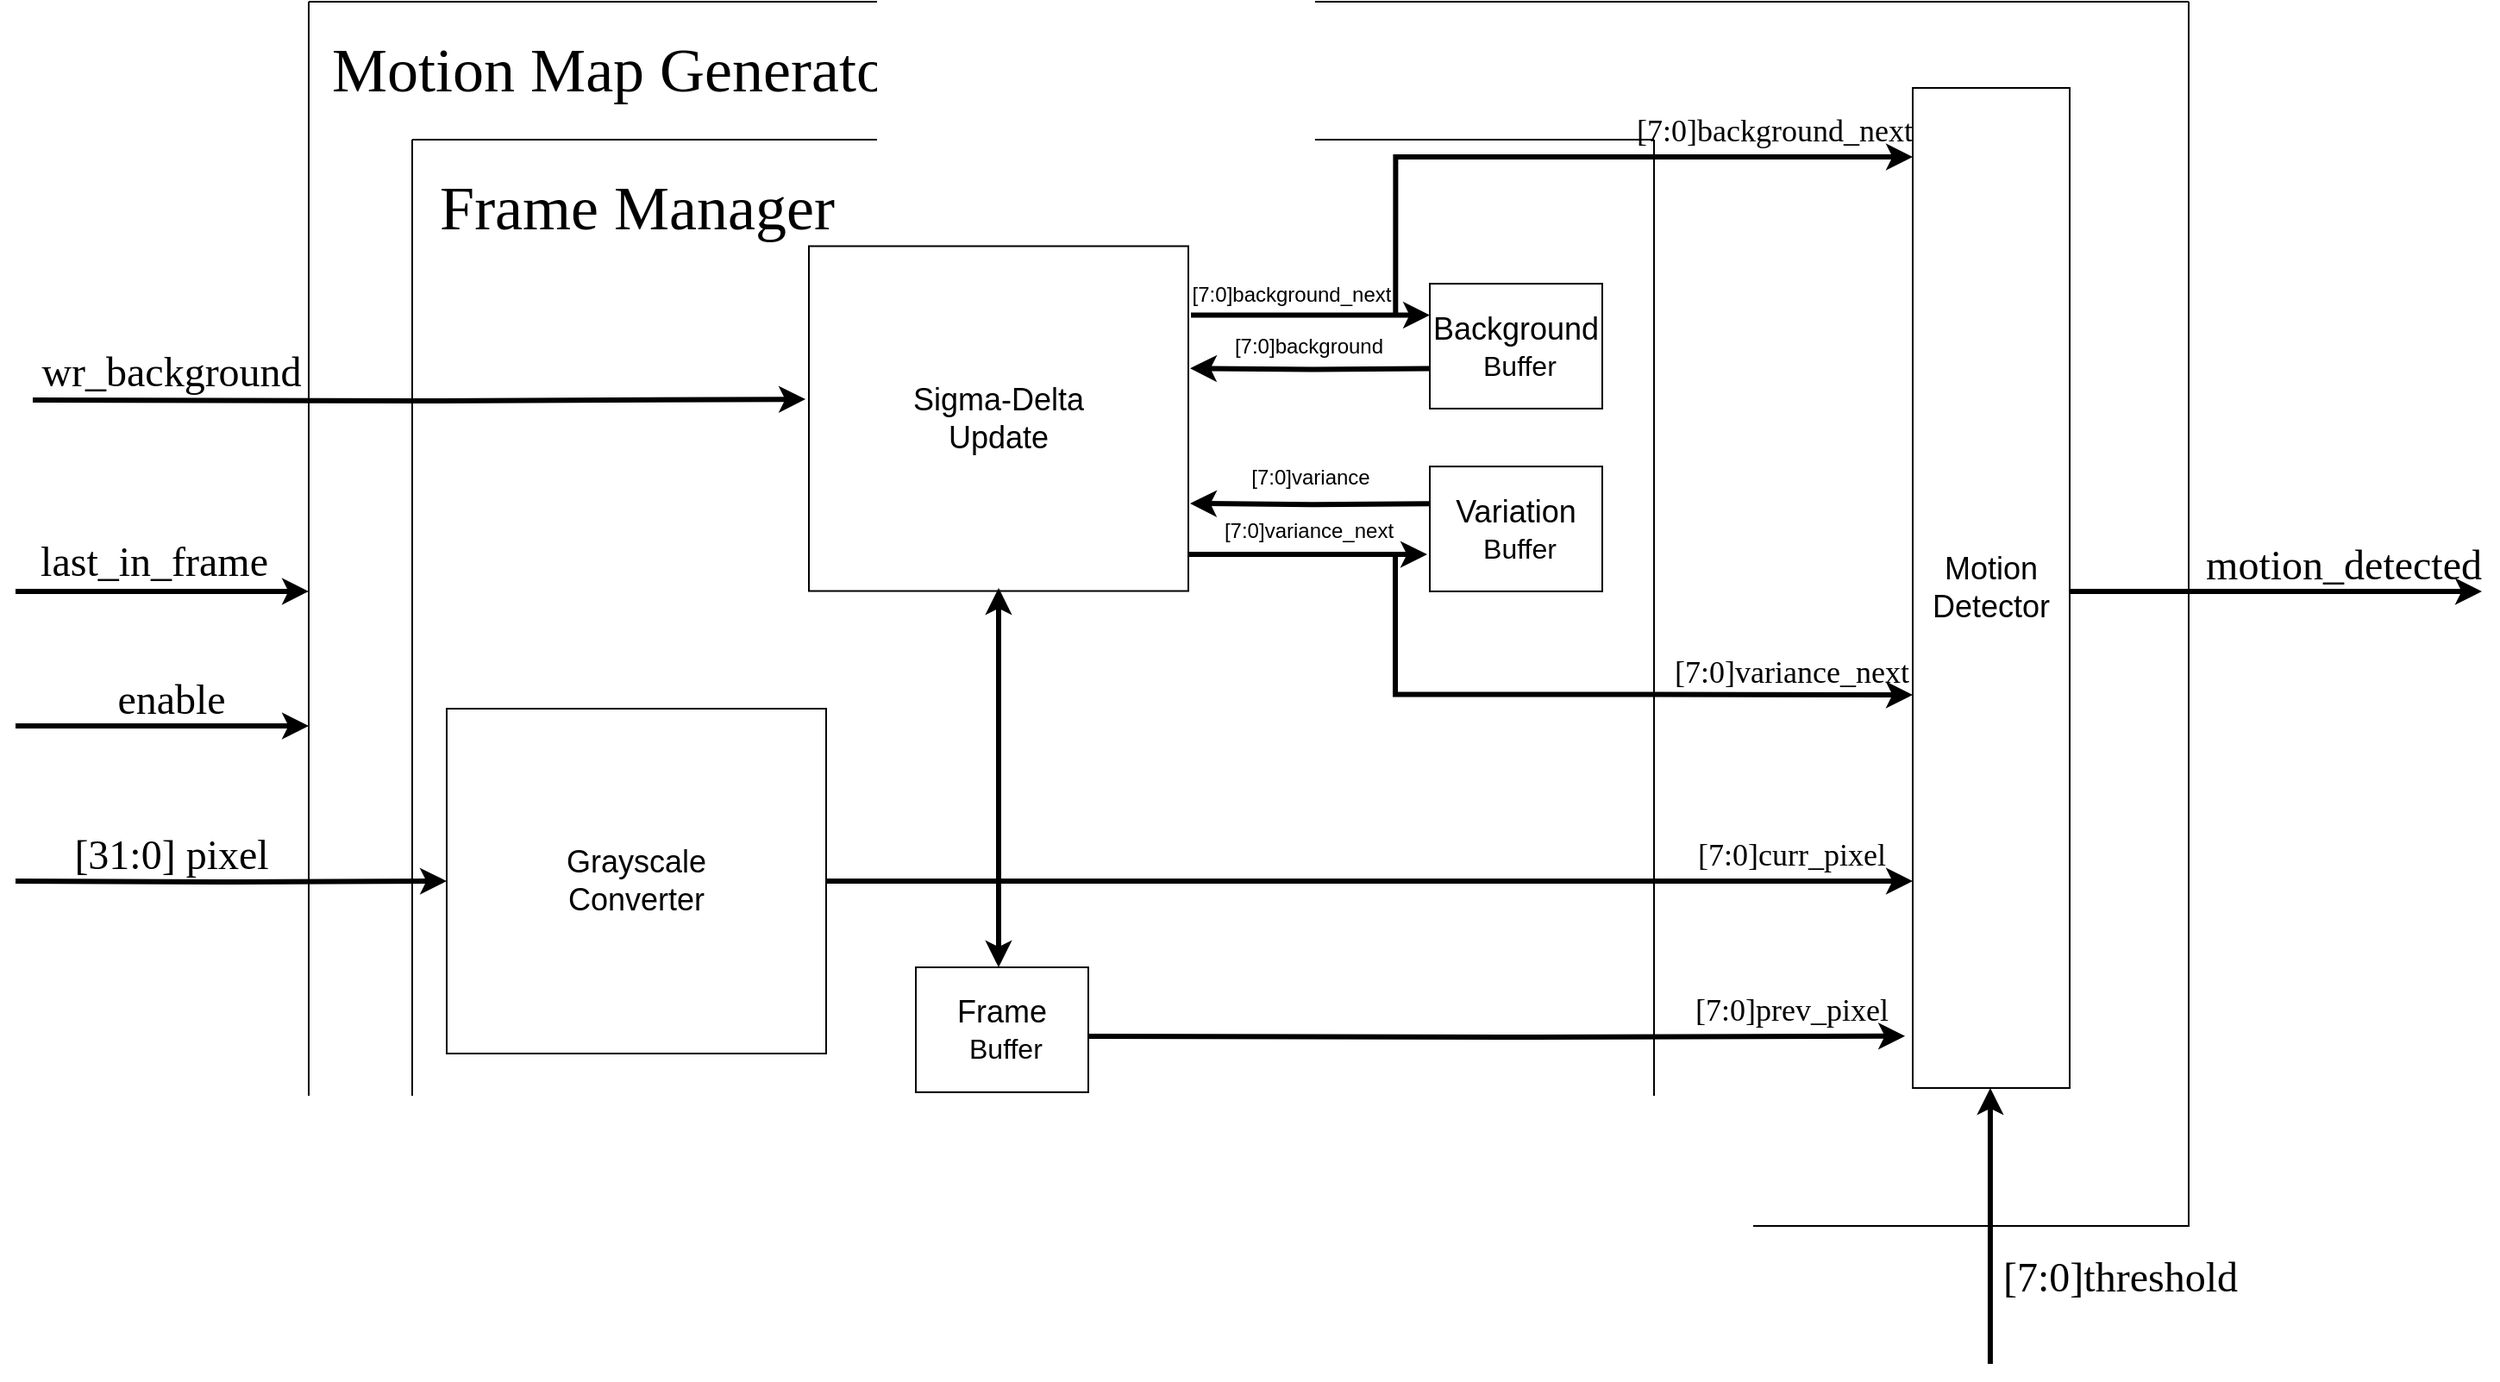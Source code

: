 <mxfile version="27.2.0">
  <diagram name="Page-1" id="8psTu5joOEkHxSPbt8DS">
    <mxGraphModel dx="1720" dy="2234" grid="1" gridSize="10" guides="1" tooltips="1" connect="1" arrows="1" fold="1" page="1" pageScale="1" pageWidth="827" pageHeight="1169" math="0" shadow="0">
      <root>
        <mxCell id="0" />
        <mxCell id="1" parent="0" />
        <mxCell id="2n8DTs9FGm6G3Dhhkiev-2" value="&lt;font style=&quot;font-size: 18px;&quot;&gt;Motion Detector&lt;/font&gt;" style="whiteSpace=wrap;html=1;" parent="1" vertex="1">
          <mxGeometry x="1900" y="-290" width="91" height="580" as="geometry" />
        </mxCell>
        <mxCell id="2n8DTs9FGm6G3Dhhkiev-24" value="" style="swimlane;startSize=0;" parent="1" vertex="1">
          <mxGeometry x="1030" y="-260" width="720" height="560" as="geometry" />
        </mxCell>
        <mxCell id="2n8DTs9FGm6G3Dhhkiev-47" value="&lt;font style=&quot;font-size: 36px;&quot; face=&quot;Times New Roman&quot;&gt;Frame Manager&lt;/font&gt;" style="text;html=1;align=center;verticalAlign=middle;resizable=0;points=[];autosize=1;strokeColor=none;fillColor=none;" parent="2n8DTs9FGm6G3Dhhkiev-24" vertex="1">
          <mxGeometry x="5" y="10" width="250" height="60" as="geometry" />
        </mxCell>
        <mxCell id="2n8DTs9FGm6G3Dhhkiev-23" value="[7:0]background_next" style="text;html=1;align=center;verticalAlign=middle;whiteSpace=wrap;rounded=0;" parent="1" vertex="1">
          <mxGeometry x="1510" y="-185.24" width="60" height="30" as="geometry" />
        </mxCell>
        <mxCell id="2n8DTs9FGm6G3Dhhkiev-17" value="[7:0]background" style="text;html=1;align=center;verticalAlign=middle;whiteSpace=wrap;rounded=0;" parent="1" vertex="1">
          <mxGeometry x="1519.5" y="-155.24" width="60" height="30" as="geometry" />
        </mxCell>
        <mxCell id="2n8DTs9FGm6G3Dhhkiev-1" value="&lt;span style=&quot;background-color: transparent; color: light-dark(rgb(0, 0, 0), rgb(255, 255, 255)); font-size: 18px;&quot;&gt;Variation&lt;/span&gt;&lt;div&gt;&lt;span style=&quot;font-size: medium; background-color: transparent; color: light-dark(rgb(0, 0, 0), rgb(255, 255, 255));&quot;&gt;&amp;nbsp;Buffer&lt;/span&gt;&lt;/div&gt;" style="rounded=0;whiteSpace=wrap;html=1;" parent="1" vertex="1">
          <mxGeometry x="1620" y="-70.45" width="100" height="72.42" as="geometry" />
        </mxCell>
        <mxCell id="2n8DTs9FGm6G3Dhhkiev-12" value="" style="edgeStyle=orthogonalEdgeStyle;rounded=0;orthogonalLoop=1;jettySize=auto;html=1;strokeWidth=3;" parent="1" edge="1">
          <mxGeometry relative="1" as="geometry">
            <mxPoint x="1620" y="-158.24" as="targetPoint" />
            <mxPoint x="1481.5" y="-158.24" as="sourcePoint" />
          </mxGeometry>
        </mxCell>
        <mxCell id="2n8DTs9FGm6G3Dhhkiev-16" value="" style="edgeStyle=orthogonalEdgeStyle;rounded=0;orthogonalLoop=1;jettySize=auto;html=1;strokeWidth=3;" parent="1" edge="1">
          <mxGeometry relative="1" as="geometry">
            <mxPoint x="1481" y="-127.4" as="targetPoint" />
            <mxPoint x="1620" y="-127.24" as="sourcePoint" />
          </mxGeometry>
        </mxCell>
        <mxCell id="2n8DTs9FGm6G3Dhhkiev-18" value="[7:0]variance_next" style="text;html=1;align=center;verticalAlign=middle;whiteSpace=wrap;rounded=0;" parent="1" vertex="1">
          <mxGeometry x="1519.5" y="-48.24" width="60" height="30" as="geometry" />
        </mxCell>
        <mxCell id="2n8DTs9FGm6G3Dhhkiev-19" value="[7:0]variance" style="text;html=1;align=center;verticalAlign=middle;whiteSpace=wrap;rounded=0;" parent="1" vertex="1">
          <mxGeometry x="1521" y="-79.04" width="60" height="30" as="geometry" />
        </mxCell>
        <mxCell id="2n8DTs9FGm6G3Dhhkiev-22" value="&lt;span style=&quot;font-size: 18px;&quot;&gt;Sigma-Delta&lt;/span&gt;&lt;div&gt;&lt;span style=&quot;font-size: 18px;&quot;&gt;Update&lt;/span&gt;&lt;/div&gt;" style="rounded=0;whiteSpace=wrap;html=1;" parent="1" vertex="1">
          <mxGeometry x="1260" y="-198.24" width="220" height="200" as="geometry" />
        </mxCell>
        <mxCell id="2n8DTs9FGm6G3Dhhkiev-27" value="" style="edgeStyle=orthogonalEdgeStyle;rounded=0;orthogonalLoop=1;jettySize=auto;html=1;strokeWidth=3;" parent="1" edge="1">
          <mxGeometry relative="1" as="geometry">
            <mxPoint x="1618.5" y="-19.45" as="targetPoint" />
            <mxPoint x="1480" y="-19.45" as="sourcePoint" />
          </mxGeometry>
        </mxCell>
        <mxCell id="2n8DTs9FGm6G3Dhhkiev-28" value="" style="edgeStyle=orthogonalEdgeStyle;rounded=0;orthogonalLoop=1;jettySize=auto;html=1;strokeWidth=3;" parent="1" edge="1">
          <mxGeometry relative="1" as="geometry">
            <mxPoint x="1481" y="-49.04" as="targetPoint" />
            <mxPoint x="1620" y="-48.88" as="sourcePoint" />
          </mxGeometry>
        </mxCell>
        <mxCell id="2n8DTs9FGm6G3Dhhkiev-31" value="&lt;span style=&quot;font-size: 18px;&quot;&gt;Background&lt;/span&gt;&lt;br&gt;&lt;div&gt;&lt;font size=&quot;3&quot;&gt;&amp;nbsp;Buffer&lt;/font&gt;&lt;/div&gt;" style="rounded=0;whiteSpace=wrap;html=1;" parent="1" vertex="1">
          <mxGeometry x="1620" y="-176.45" width="100" height="72.42" as="geometry" />
        </mxCell>
        <mxCell id="2n8DTs9FGm6G3Dhhkiev-33" value="" style="edgeStyle=orthogonalEdgeStyle;rounded=0;orthogonalLoop=1;jettySize=auto;html=1;strokeWidth=3;exitX=0.25;exitY=1;exitDx=0;exitDy=0;" parent="1" edge="1">
          <mxGeometry relative="1" as="geometry">
            <mxPoint x="1900" y="62" as="targetPoint" />
            <mxPoint x="1600" y="-18.24" as="sourcePoint" />
            <Array as="points">
              <mxPoint x="1600.5" y="61.76" />
              <mxPoint x="1754.5" y="61.76" />
            </Array>
          </mxGeometry>
        </mxCell>
        <mxCell id="2n8DTs9FGm6G3Dhhkiev-34" value="" style="edgeStyle=orthogonalEdgeStyle;rounded=0;orthogonalLoop=1;jettySize=auto;html=1;strokeWidth=3;exitX=0.411;exitY=-0.108;exitDx=0;exitDy=0;exitPerimeter=0;" parent="1" edge="1">
          <mxGeometry relative="1" as="geometry">
            <mxPoint x="1900" y="-250" as="targetPoint" />
            <mxPoint x="1600.16" y="-158.24" as="sourcePoint" />
            <Array as="points">
              <mxPoint x="1600" y="-250" />
            </Array>
          </mxGeometry>
        </mxCell>
        <mxCell id="2n8DTs9FGm6G3Dhhkiev-35" value="&lt;font face=&quot;Times New Roman&quot; style=&quot;font-size: 18px;&quot;&gt;[7:0]variance_next&lt;/font&gt;" style="text;html=1;align=center;verticalAlign=middle;whiteSpace=wrap;rounded=0;" parent="1" vertex="1">
          <mxGeometry x="1800" y="34" width="60" height="30" as="geometry" />
        </mxCell>
        <mxCell id="2n8DTs9FGm6G3Dhhkiev-36" value="&lt;font face=&quot;Times New Roman&quot; style=&quot;font-size: 18px;&quot;&gt;[7:0]background_next&lt;/font&gt;" style="text;html=1;align=center;verticalAlign=middle;whiteSpace=wrap;rounded=0;" parent="1" vertex="1">
          <mxGeometry x="1790" y="-280" width="60" height="30" as="geometry" />
        </mxCell>
        <mxCell id="2n8DTs9FGm6G3Dhhkiev-37" value="&lt;span style=&quot;font-size: 18px;&quot;&gt;Grayscale&lt;/span&gt;&lt;div&gt;&lt;span style=&quot;font-size: 18px;&quot;&gt;Converter&lt;/span&gt;&lt;/div&gt;" style="rounded=0;whiteSpace=wrap;html=1;" parent="1" vertex="1">
          <mxGeometry x="1050" y="70" width="220" height="200" as="geometry" />
        </mxCell>
        <mxCell id="2n8DTs9FGm6G3Dhhkiev-38" value="" style="edgeStyle=orthogonalEdgeStyle;rounded=0;orthogonalLoop=1;jettySize=auto;html=1;strokeWidth=3;entryX=0;entryY=0.5;entryDx=0;entryDy=0;" parent="1" target="2n8DTs9FGm6G3Dhhkiev-37" edge="1">
          <mxGeometry relative="1" as="geometry">
            <mxPoint x="952" y="169" as="targetPoint" />
            <mxPoint x="800" y="170" as="sourcePoint" />
          </mxGeometry>
        </mxCell>
        <mxCell id="2n8DTs9FGm6G3Dhhkiev-39" value="" style="edgeStyle=orthogonalEdgeStyle;rounded=0;orthogonalLoop=1;jettySize=auto;html=1;strokeWidth=3;" parent="1" edge="1">
          <mxGeometry relative="1" as="geometry">
            <mxPoint x="1900" y="170" as="targetPoint" />
            <mxPoint x="1270" y="170" as="sourcePoint" />
          </mxGeometry>
        </mxCell>
        <mxCell id="2n8DTs9FGm6G3Dhhkiev-40" value="" style="edgeStyle=orthogonalEdgeStyle;rounded=0;orthogonalLoop=1;jettySize=auto;html=1;strokeWidth=3;" parent="1" edge="1">
          <mxGeometry relative="1" as="geometry">
            <mxPoint x="1370" as="targetPoint" />
            <mxPoint x="1370" y="170" as="sourcePoint" />
          </mxGeometry>
        </mxCell>
        <mxCell id="2n8DTs9FGm6G3Dhhkiev-42" value="&lt;font face=&quot;Times New Roman&quot; style=&quot;font-size: 18px;&quot;&gt;[7:0]curr_pixel&lt;/font&gt;" style="text;html=1;align=center;verticalAlign=middle;whiteSpace=wrap;rounded=0;" parent="1" vertex="1">
          <mxGeometry x="1800" y="140" width="60" height="30" as="geometry" />
        </mxCell>
        <mxCell id="2n8DTs9FGm6G3Dhhkiev-44" value="" style="edgeStyle=orthogonalEdgeStyle;rounded=0;orthogonalLoop=1;jettySize=auto;html=1;strokeWidth=3;" parent="1" edge="1">
          <mxGeometry relative="1" as="geometry">
            <mxPoint x="1370" y="220" as="targetPoint" />
            <mxPoint x="1370" y="170" as="sourcePoint" />
          </mxGeometry>
        </mxCell>
        <mxCell id="2n8DTs9FGm6G3Dhhkiev-43" value="&lt;span style=&quot;font-size: 18px;&quot;&gt;Frame&lt;/span&gt;&lt;br&gt;&lt;div&gt;&lt;span style=&quot;font-size: medium; background-color: transparent; color: light-dark(rgb(0, 0, 0), rgb(255, 255, 255));&quot;&gt;&amp;nbsp;Buffer&lt;/span&gt;&lt;/div&gt;" style="rounded=0;whiteSpace=wrap;html=1;" parent="1" vertex="1">
          <mxGeometry x="1322" y="220" width="100" height="72.42" as="geometry" />
        </mxCell>
        <mxCell id="2n8DTs9FGm6G3Dhhkiev-45" value="" style="edgeStyle=orthogonalEdgeStyle;rounded=0;orthogonalLoop=1;jettySize=auto;html=1;strokeWidth=3;entryX=-0.049;entryY=0.948;entryDx=0;entryDy=0;entryPerimeter=0;" parent="1" target="2n8DTs9FGm6G3Dhhkiev-2" edge="1">
          <mxGeometry relative="1" as="geometry">
            <mxPoint x="2052" y="260" as="targetPoint" />
            <mxPoint x="1422" y="260" as="sourcePoint" />
          </mxGeometry>
        </mxCell>
        <mxCell id="2n8DTs9FGm6G3Dhhkiev-46" value="&lt;font face=&quot;Times New Roman&quot; style=&quot;font-size: 18px;&quot;&gt;[7:0]prev_pixel&lt;/font&gt;" style="text;html=1;align=center;verticalAlign=middle;whiteSpace=wrap;rounded=0;" parent="1" vertex="1">
          <mxGeometry x="1800" y="230" width="60" height="30" as="geometry" />
        </mxCell>
        <mxCell id="2n8DTs9FGm6G3Dhhkiev-48" value="" style="edgeStyle=orthogonalEdgeStyle;rounded=0;orthogonalLoop=1;jettySize=auto;html=1;strokeWidth=3;" parent="1" edge="1">
          <mxGeometry relative="1" as="geometry">
            <mxPoint x="2230" y="2" as="targetPoint" />
            <mxPoint x="1991" y="1.97" as="sourcePoint" />
          </mxGeometry>
        </mxCell>
        <mxCell id="2n8DTs9FGm6G3Dhhkiev-49" value="&lt;font face=&quot;Times New Roman&quot; style=&quot;font-size: 24px;&quot;&gt;motion_detected&lt;/font&gt;" style="text;html=1;align=center;verticalAlign=middle;whiteSpace=wrap;rounded=0;" parent="1" vertex="1">
          <mxGeometry x="2120" y="-28.03" width="60" height="30" as="geometry" />
        </mxCell>
        <mxCell id="2n8DTs9FGm6G3Dhhkiev-56" value="" style="swimlane;startSize=0;" parent="1" vertex="1">
          <mxGeometry x="970" y="-340" width="1090" height="710" as="geometry" />
        </mxCell>
        <mxCell id="2n8DTs9FGm6G3Dhhkiev-63" value="" style="edgeStyle=orthogonalEdgeStyle;rounded=0;orthogonalLoop=1;jettySize=auto;html=1;strokeWidth=3;" parent="2n8DTs9FGm6G3Dhhkiev-56" edge="1">
          <mxGeometry relative="1" as="geometry">
            <mxPoint x="974.97" y="630" as="targetPoint" />
            <mxPoint x="974.97" y="790" as="sourcePoint" />
          </mxGeometry>
        </mxCell>
        <mxCell id="2n8DTs9FGm6G3Dhhkiev-66" value="&lt;font style=&quot;font-size: 36px;&quot; face=&quot;Times New Roman&quot;&gt;Motion Map Generator&lt;/font&gt;" style="text;html=1;align=center;verticalAlign=middle;resizable=0;points=[];autosize=1;strokeColor=none;fillColor=none;" parent="2n8DTs9FGm6G3Dhhkiev-56" vertex="1">
          <mxGeometry y="10" width="360" height="60" as="geometry" />
        </mxCell>
        <mxCell id="2n8DTs9FGm6G3Dhhkiev-52" value="&lt;font face=&quot;Times New Roman&quot; style=&quot;font-size: 24px;&quot;&gt;wr_background&lt;/font&gt;" style="text;html=1;align=center;verticalAlign=middle;resizable=0;points=[];autosize=1;strokeColor=none;fillColor=none;" parent="1" vertex="1">
          <mxGeometry x="805" y="-145" width="170" height="40" as="geometry" />
        </mxCell>
        <mxCell id="2n8DTs9FGm6G3Dhhkiev-57" value="" style="edgeStyle=orthogonalEdgeStyle;rounded=0;orthogonalLoop=1;jettySize=auto;html=1;strokeWidth=3;entryX=0;entryY=0.5;entryDx=0;entryDy=0;" parent="1" edge="1">
          <mxGeometry relative="1" as="geometry">
            <mxPoint x="970" y="80" as="targetPoint" />
            <mxPoint x="800" y="80" as="sourcePoint" />
          </mxGeometry>
        </mxCell>
        <mxCell id="2n8DTs9FGm6G3Dhhkiev-58" value="" style="edgeStyle=orthogonalEdgeStyle;rounded=0;orthogonalLoop=1;jettySize=auto;html=1;strokeWidth=3;entryX=0;entryY=0.5;entryDx=0;entryDy=0;" parent="1" edge="1">
          <mxGeometry relative="1" as="geometry">
            <mxPoint x="970" y="1.97" as="targetPoint" />
            <mxPoint x="800" y="1.97" as="sourcePoint" />
          </mxGeometry>
        </mxCell>
        <mxCell id="2n8DTs9FGm6G3Dhhkiev-59" value="&lt;font face=&quot;Times New Roman&quot; style=&quot;font-size: 24px;&quot;&gt;[31:0] pixel&lt;/font&gt;" style="text;html=1;align=center;verticalAlign=middle;resizable=0;points=[];autosize=1;strokeColor=none;fillColor=none;" parent="1" vertex="1">
          <mxGeometry x="820" y="135" width="140" height="40" as="geometry" />
        </mxCell>
        <mxCell id="2n8DTs9FGm6G3Dhhkiev-60" value="&lt;font face=&quot;Times New Roman&quot; style=&quot;font-size: 24px;&quot;&gt;enable&lt;/font&gt;" style="text;html=1;align=center;verticalAlign=middle;resizable=0;points=[];autosize=1;strokeColor=none;fillColor=none;" parent="1" vertex="1">
          <mxGeometry x="845" y="45" width="90" height="40" as="geometry" />
        </mxCell>
        <mxCell id="2n8DTs9FGm6G3Dhhkiev-61" value="&lt;font face=&quot;Times New Roman&quot; style=&quot;font-size: 24px;&quot;&gt;last_in_frame&lt;/font&gt;" style="text;html=1;align=center;verticalAlign=middle;resizable=0;points=[];autosize=1;strokeColor=none;fillColor=none;" parent="1" vertex="1">
          <mxGeometry x="800" y="-35" width="160" height="40" as="geometry" />
        </mxCell>
        <mxCell id="2n8DTs9FGm6G3Dhhkiev-62" value="" style="edgeStyle=orthogonalEdgeStyle;rounded=0;orthogonalLoop=1;jettySize=auto;html=1;strokeWidth=3;entryX=-0.009;entryY=0.444;entryDx=0;entryDy=0;entryPerimeter=0;" parent="1" target="2n8DTs9FGm6G3Dhhkiev-22" edge="1">
          <mxGeometry relative="1" as="geometry">
            <mxPoint x="1070" y="-110" as="targetPoint" />
            <mxPoint x="810" y="-109" as="sourcePoint" />
          </mxGeometry>
        </mxCell>
        <mxCell id="2n8DTs9FGm6G3Dhhkiev-65" value="&lt;font face=&quot;Times New Roman&quot; style=&quot;font-size: 24px;&quot;&gt;[7:0]threshold&lt;/font&gt;" style="text;html=1;align=center;verticalAlign=middle;resizable=0;points=[];autosize=1;strokeColor=none;fillColor=none;" parent="1" vertex="1">
          <mxGeometry x="1940" y="380" width="160" height="40" as="geometry" />
        </mxCell>
      </root>
    </mxGraphModel>
  </diagram>
</mxfile>
